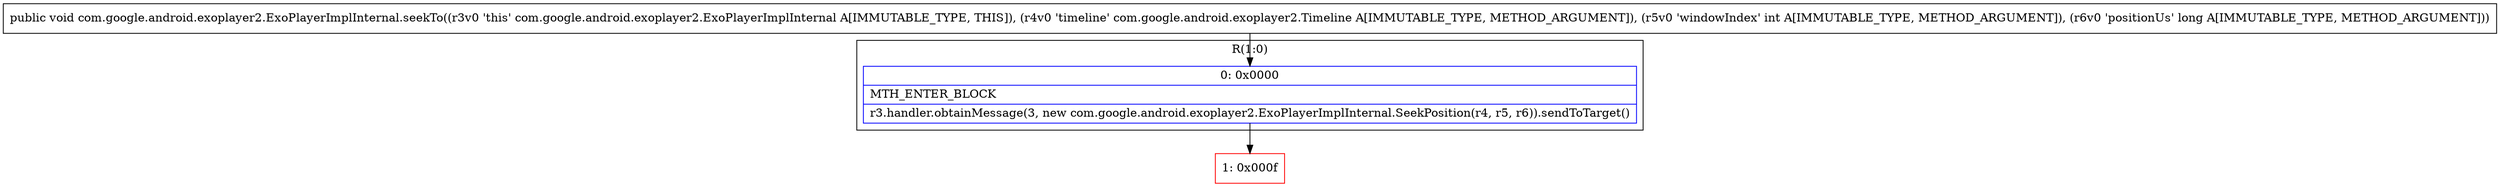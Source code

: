 digraph "CFG forcom.google.android.exoplayer2.ExoPlayerImplInternal.seekTo(Lcom\/google\/android\/exoplayer2\/Timeline;IJ)V" {
subgraph cluster_Region_1240528618 {
label = "R(1:0)";
node [shape=record,color=blue];
Node_0 [shape=record,label="{0\:\ 0x0000|MTH_ENTER_BLOCK\l|r3.handler.obtainMessage(3, new com.google.android.exoplayer2.ExoPlayerImplInternal.SeekPosition(r4, r5, r6)).sendToTarget()\l}"];
}
Node_1 [shape=record,color=red,label="{1\:\ 0x000f}"];
MethodNode[shape=record,label="{public void com.google.android.exoplayer2.ExoPlayerImplInternal.seekTo((r3v0 'this' com.google.android.exoplayer2.ExoPlayerImplInternal A[IMMUTABLE_TYPE, THIS]), (r4v0 'timeline' com.google.android.exoplayer2.Timeline A[IMMUTABLE_TYPE, METHOD_ARGUMENT]), (r5v0 'windowIndex' int A[IMMUTABLE_TYPE, METHOD_ARGUMENT]), (r6v0 'positionUs' long A[IMMUTABLE_TYPE, METHOD_ARGUMENT])) }"];
MethodNode -> Node_0;
Node_0 -> Node_1;
}

